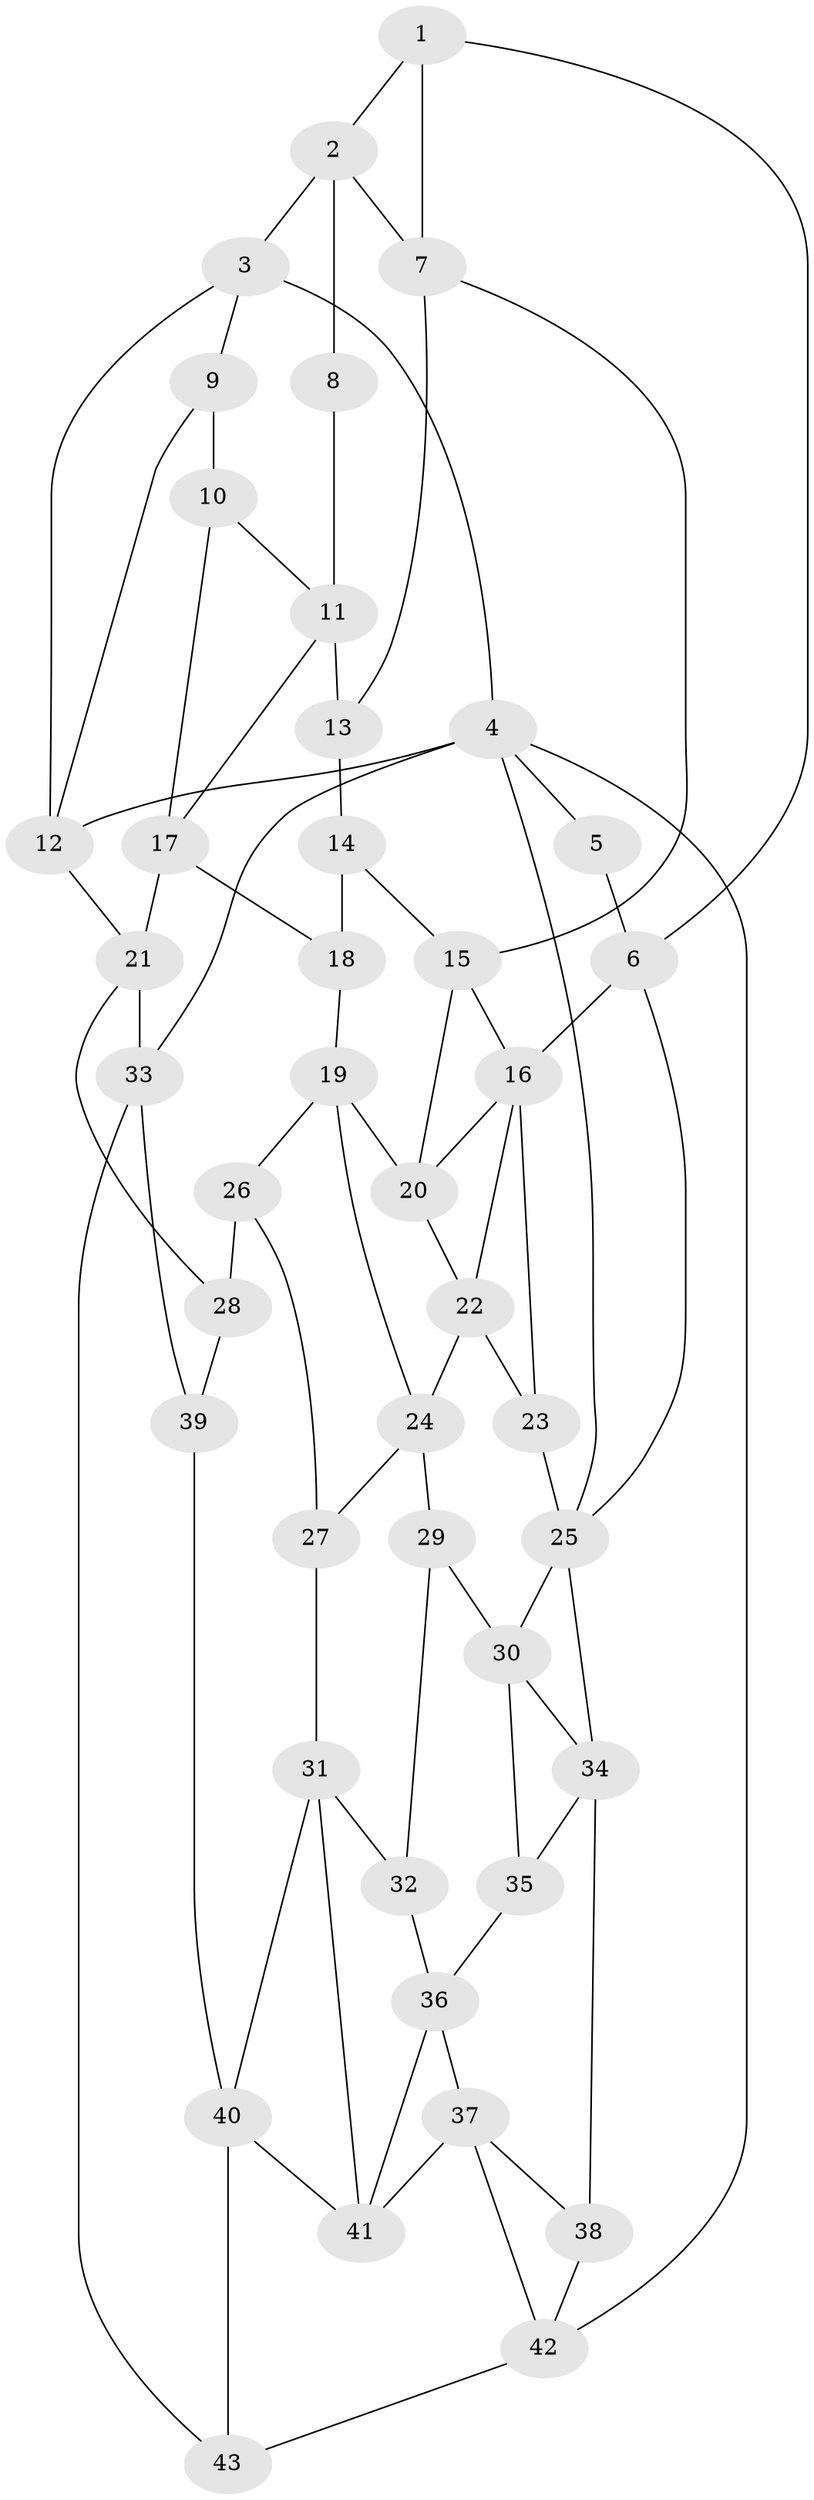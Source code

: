 // original degree distribution, {3: 0.014285714285714285, 5: 0.44285714285714284, 6: 0.2642857142857143, 4: 0.2785714285714286}
// Generated by graph-tools (version 1.1) at 2025/54/03/04/25 22:54:16]
// undirected, 43 vertices, 78 edges
graph export_dot {
  node [color=gray90,style=filled];
  1;
  2;
  3;
  4;
  5;
  6;
  7;
  8;
  9;
  10;
  11;
  12;
  13;
  14;
  15;
  16;
  17;
  18;
  19;
  20;
  21;
  22;
  23;
  24;
  25;
  26;
  27;
  28;
  29;
  30;
  31;
  32;
  33;
  34;
  35;
  36;
  37;
  38;
  39;
  40;
  41;
  42;
  43;
  1 -- 2 [weight=1.0];
  1 -- 6 [weight=1.0];
  1 -- 7 [weight=3.0];
  2 -- 3 [weight=2.0];
  2 -- 7 [weight=1.0];
  2 -- 8 [weight=2.0];
  3 -- 4 [weight=1.0];
  3 -- 9 [weight=1.0];
  3 -- 12 [weight=1.0];
  4 -- 5 [weight=2.0];
  4 -- 12 [weight=1.0];
  4 -- 25 [weight=1.0];
  4 -- 33 [weight=2.0];
  4 -- 42 [weight=1.0];
  5 -- 6 [weight=2.0];
  6 -- 16 [weight=2.0];
  6 -- 25 [weight=1.0];
  7 -- 13 [weight=1.0];
  7 -- 15 [weight=1.0];
  8 -- 11 [weight=2.0];
  9 -- 10 [weight=2.0];
  9 -- 12 [weight=1.0];
  10 -- 11 [weight=1.0];
  10 -- 17 [weight=1.0];
  11 -- 13 [weight=2.0];
  11 -- 17 [weight=1.0];
  12 -- 21 [weight=1.0];
  13 -- 14 [weight=1.0];
  14 -- 15 [weight=1.0];
  14 -- 18 [weight=1.0];
  15 -- 16 [weight=1.0];
  15 -- 20 [weight=1.0];
  16 -- 20 [weight=1.0];
  16 -- 22 [weight=1.0];
  16 -- 23 [weight=1.0];
  17 -- 18 [weight=2.0];
  17 -- 21 [weight=2.0];
  18 -- 19 [weight=2.0];
  19 -- 20 [weight=1.0];
  19 -- 24 [weight=1.0];
  19 -- 26 [weight=2.0];
  20 -- 22 [weight=1.0];
  21 -- 28 [weight=2.0];
  21 -- 33 [weight=2.0];
  22 -- 23 [weight=2.0];
  22 -- 24 [weight=2.0];
  23 -- 25 [weight=2.0];
  24 -- 27 [weight=1.0];
  24 -- 29 [weight=2.0];
  25 -- 30 [weight=1.0];
  25 -- 34 [weight=1.0];
  26 -- 27 [weight=2.0];
  26 -- 28 [weight=2.0];
  27 -- 31 [weight=2.0];
  28 -- 39 [weight=1.0];
  29 -- 30 [weight=1.0];
  29 -- 32 [weight=1.0];
  30 -- 34 [weight=1.0];
  30 -- 35 [weight=1.0];
  31 -- 32 [weight=2.0];
  31 -- 40 [weight=1.0];
  31 -- 41 [weight=1.0];
  32 -- 36 [weight=1.0];
  33 -- 39 [weight=1.0];
  33 -- 43 [weight=1.0];
  34 -- 35 [weight=2.0];
  34 -- 38 [weight=2.0];
  35 -- 36 [weight=1.0];
  36 -- 37 [weight=1.0];
  36 -- 41 [weight=1.0];
  37 -- 38 [weight=1.0];
  37 -- 41 [weight=2.0];
  37 -- 42 [weight=1.0];
  38 -- 42 [weight=1.0];
  39 -- 40 [weight=1.0];
  40 -- 41 [weight=2.0];
  40 -- 43 [weight=1.0];
  42 -- 43 [weight=1.0];
}
